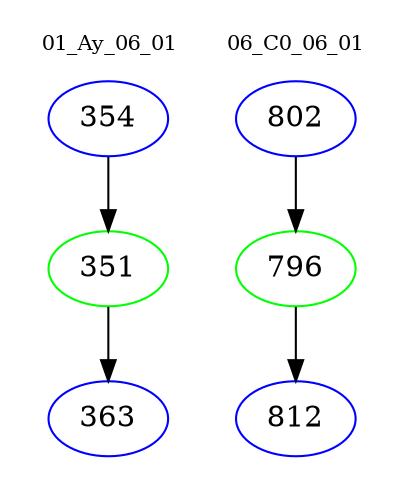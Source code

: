 digraph{
subgraph cluster_0 {
color = white
label = "01_Ay_06_01";
fontsize=10;
T0_354 [label="354", color="blue"]
T0_354 -> T0_351 [color="black"]
T0_351 [label="351", color="green"]
T0_351 -> T0_363 [color="black"]
T0_363 [label="363", color="blue"]
}
subgraph cluster_1 {
color = white
label = "06_C0_06_01";
fontsize=10;
T1_802 [label="802", color="blue"]
T1_802 -> T1_796 [color="black"]
T1_796 [label="796", color="green"]
T1_796 -> T1_812 [color="black"]
T1_812 [label="812", color="blue"]
}
}
